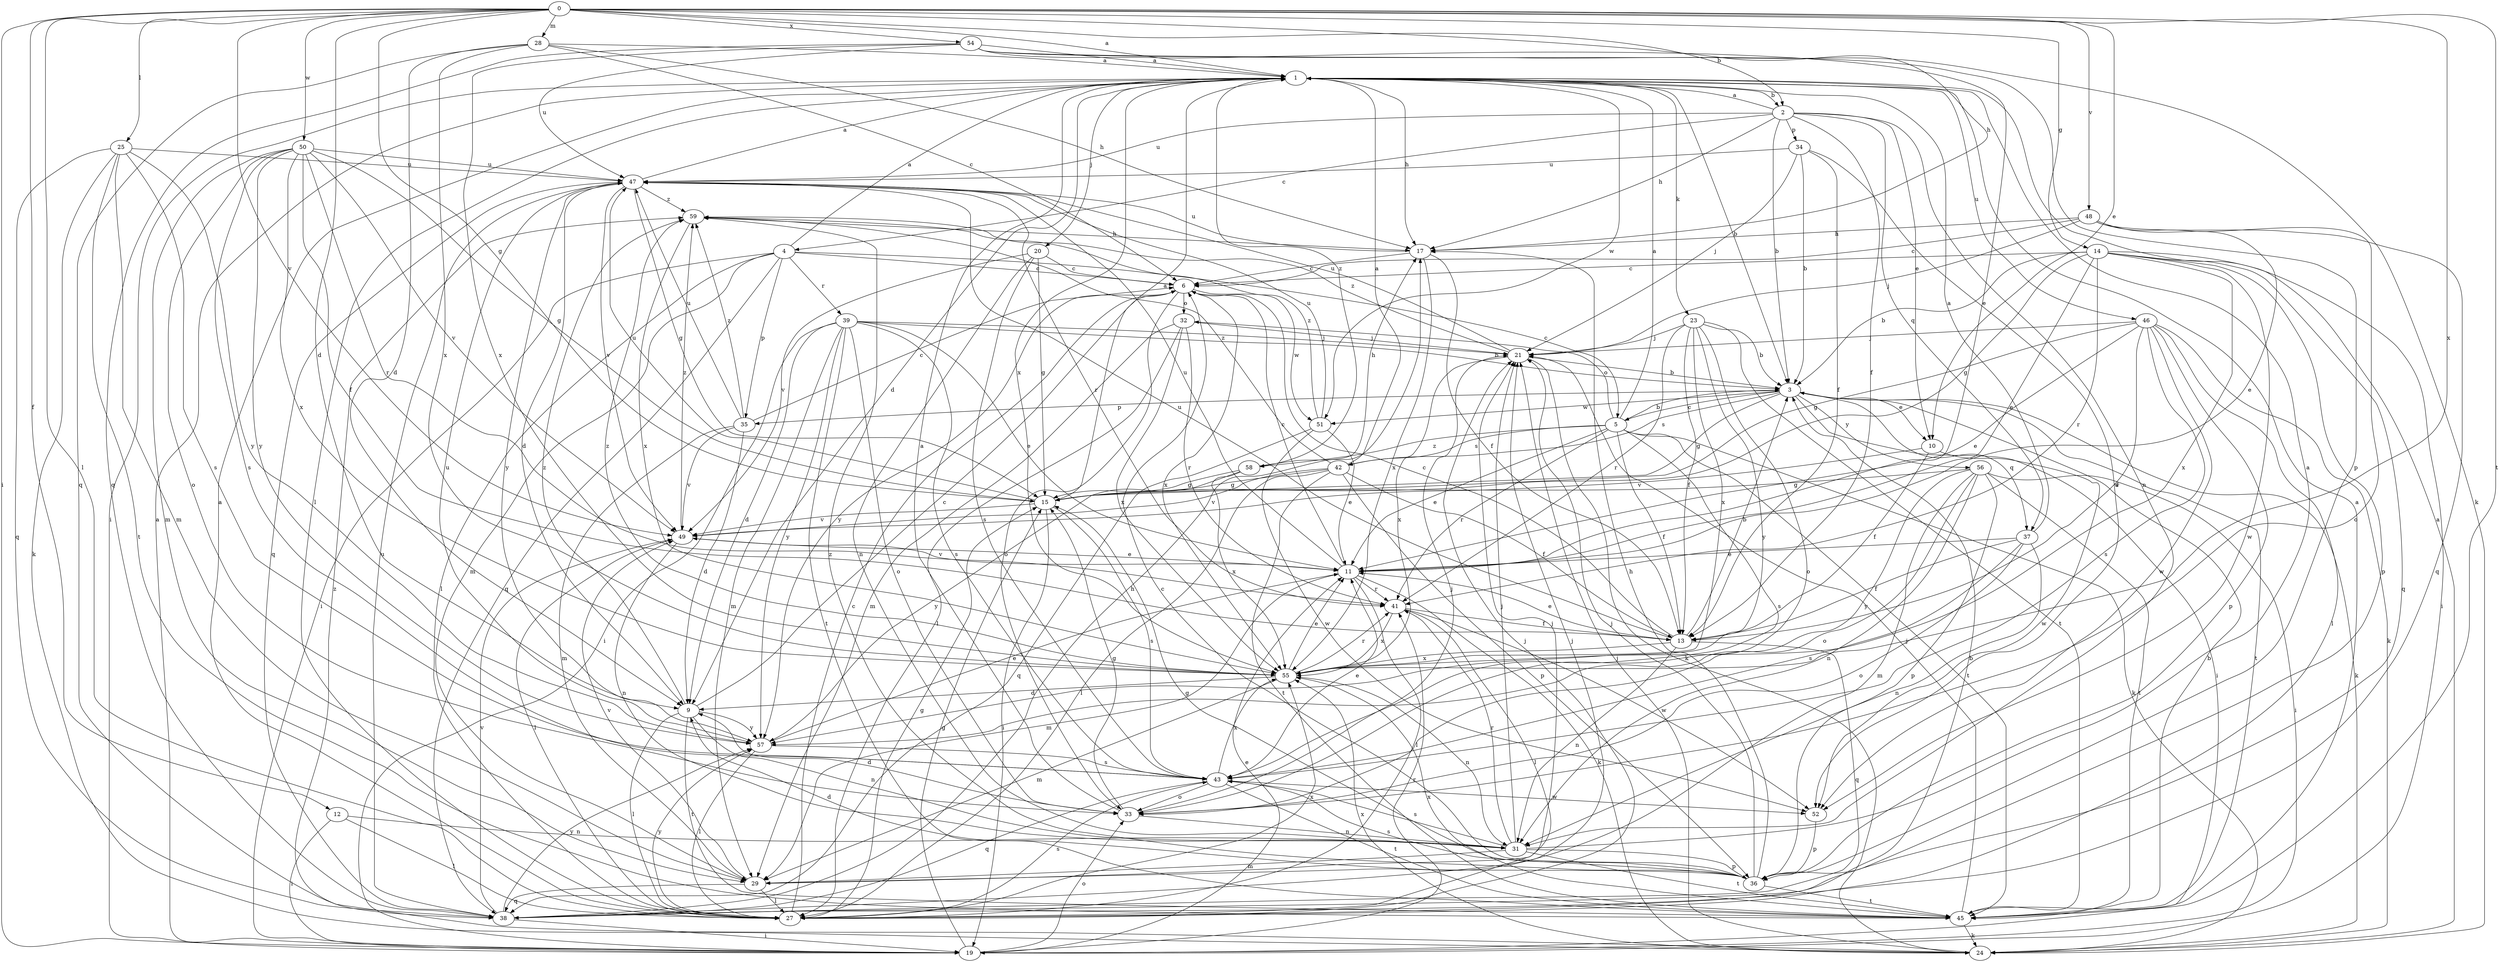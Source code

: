 strict digraph  {
0;
1;
2;
3;
4;
5;
6;
9;
10;
11;
12;
13;
14;
15;
17;
19;
20;
21;
23;
24;
25;
27;
28;
29;
31;
32;
33;
34;
35;
36;
37;
38;
39;
41;
42;
43;
45;
46;
47;
48;
49;
50;
51;
52;
54;
55;
56;
57;
58;
59;
0 -> 1  [label=a];
0 -> 2  [label=b];
0 -> 9  [label=d];
0 -> 10  [label=e];
0 -> 12  [label=f];
0 -> 14  [label=g];
0 -> 15  [label=g];
0 -> 17  [label=h];
0 -> 19  [label=i];
0 -> 25  [label=l];
0 -> 27  [label=l];
0 -> 28  [label=m];
0 -> 45  [label=t];
0 -> 48  [label=v];
0 -> 49  [label=v];
0 -> 50  [label=w];
0 -> 54  [label=x];
0 -> 55  [label=x];
1 -> 2  [label=b];
1 -> 3  [label=b];
1 -> 9  [label=d];
1 -> 17  [label=h];
1 -> 19  [label=i];
1 -> 20  [label=j];
1 -> 23  [label=k];
1 -> 27  [label=l];
1 -> 46  [label=u];
1 -> 51  [label=w];
1 -> 55  [label=x];
1 -> 58  [label=z];
2 -> 1  [label=a];
2 -> 3  [label=b];
2 -> 4  [label=c];
2 -> 10  [label=e];
2 -> 13  [label=f];
2 -> 17  [label=h];
2 -> 31  [label=n];
2 -> 34  [label=p];
2 -> 37  [label=q];
2 -> 47  [label=u];
3 -> 5  [label=c];
3 -> 10  [label=e];
3 -> 15  [label=g];
3 -> 19  [label=i];
3 -> 24  [label=k];
3 -> 35  [label=p];
3 -> 37  [label=q];
3 -> 42  [label=s];
3 -> 45  [label=t];
3 -> 51  [label=w];
3 -> 56  [label=y];
4 -> 1  [label=a];
4 -> 5  [label=c];
4 -> 6  [label=c];
4 -> 19  [label=i];
4 -> 27  [label=l];
4 -> 29  [label=m];
4 -> 35  [label=p];
4 -> 38  [label=q];
4 -> 39  [label=r];
5 -> 1  [label=a];
5 -> 3  [label=b];
5 -> 11  [label=e];
5 -> 13  [label=f];
5 -> 24  [label=k];
5 -> 32  [label=o];
5 -> 41  [label=r];
5 -> 42  [label=s];
5 -> 43  [label=s];
5 -> 45  [label=t];
5 -> 58  [label=z];
6 -> 32  [label=o];
6 -> 33  [label=o];
6 -> 51  [label=w];
6 -> 55  [label=x];
6 -> 57  [label=y];
9 -> 6  [label=c];
9 -> 27  [label=l];
9 -> 31  [label=n];
9 -> 45  [label=t];
9 -> 57  [label=y];
9 -> 59  [label=z];
10 -> 13  [label=f];
10 -> 49  [label=v];
10 -> 52  [label=w];
11 -> 6  [label=c];
11 -> 24  [label=k];
11 -> 27  [label=l];
11 -> 29  [label=m];
11 -> 41  [label=r];
11 -> 47  [label=u];
11 -> 49  [label=v];
12 -> 19  [label=i];
12 -> 27  [label=l];
12 -> 31  [label=n];
13 -> 3  [label=b];
13 -> 6  [label=c];
13 -> 11  [label=e];
13 -> 31  [label=n];
13 -> 38  [label=q];
13 -> 47  [label=u];
13 -> 55  [label=x];
14 -> 3  [label=b];
14 -> 6  [label=c];
14 -> 11  [label=e];
14 -> 15  [label=g];
14 -> 19  [label=i];
14 -> 36  [label=p];
14 -> 38  [label=q];
14 -> 41  [label=r];
14 -> 52  [label=w];
14 -> 55  [label=x];
15 -> 1  [label=a];
15 -> 19  [label=i];
15 -> 43  [label=s];
15 -> 47  [label=u];
15 -> 49  [label=v];
17 -> 6  [label=c];
17 -> 13  [label=f];
17 -> 47  [label=u];
17 -> 55  [label=x];
19 -> 1  [label=a];
19 -> 11  [label=e];
19 -> 15  [label=g];
19 -> 33  [label=o];
19 -> 41  [label=r];
20 -> 6  [label=c];
20 -> 15  [label=g];
20 -> 31  [label=n];
20 -> 43  [label=s];
20 -> 49  [label=v];
21 -> 3  [label=b];
21 -> 24  [label=k];
21 -> 47  [label=u];
21 -> 55  [label=x];
21 -> 59  [label=z];
23 -> 3  [label=b];
23 -> 13  [label=f];
23 -> 21  [label=j];
23 -> 33  [label=o];
23 -> 41  [label=r];
23 -> 45  [label=t];
23 -> 55  [label=x];
23 -> 57  [label=y];
24 -> 1  [label=a];
24 -> 21  [label=j];
24 -> 55  [label=x];
24 -> 59  [label=z];
25 -> 24  [label=k];
25 -> 29  [label=m];
25 -> 38  [label=q];
25 -> 43  [label=s];
25 -> 45  [label=t];
25 -> 47  [label=u];
25 -> 57  [label=y];
27 -> 1  [label=a];
27 -> 3  [label=b];
27 -> 6  [label=c];
27 -> 15  [label=g];
27 -> 21  [label=j];
27 -> 43  [label=s];
27 -> 55  [label=x];
27 -> 57  [label=y];
28 -> 1  [label=a];
28 -> 6  [label=c];
28 -> 9  [label=d];
28 -> 17  [label=h];
28 -> 38  [label=q];
28 -> 55  [label=x];
29 -> 21  [label=j];
29 -> 27  [label=l];
29 -> 38  [label=q];
29 -> 49  [label=v];
31 -> 1  [label=a];
31 -> 21  [label=j];
31 -> 29  [label=m];
31 -> 36  [label=p];
31 -> 41  [label=r];
31 -> 43  [label=s];
31 -> 45  [label=t];
32 -> 21  [label=j];
32 -> 27  [label=l];
32 -> 29  [label=m];
32 -> 41  [label=r];
32 -> 55  [label=x];
33 -> 1  [label=a];
33 -> 9  [label=d];
33 -> 15  [label=g];
33 -> 21  [label=j];
33 -> 31  [label=n];
34 -> 3  [label=b];
34 -> 13  [label=f];
34 -> 21  [label=j];
34 -> 47  [label=u];
34 -> 52  [label=w];
35 -> 6  [label=c];
35 -> 9  [label=d];
35 -> 29  [label=m];
35 -> 47  [label=u];
35 -> 49  [label=v];
35 -> 59  [label=z];
36 -> 6  [label=c];
36 -> 9  [label=d];
36 -> 15  [label=g];
36 -> 17  [label=h];
36 -> 21  [label=j];
36 -> 43  [label=s];
36 -> 45  [label=t];
36 -> 59  [label=z];
37 -> 1  [label=a];
37 -> 11  [label=e];
37 -> 13  [label=f];
37 -> 31  [label=n];
37 -> 33  [label=o];
37 -> 43  [label=s];
38 -> 17  [label=h];
38 -> 19  [label=i];
38 -> 21  [label=j];
38 -> 47  [label=u];
38 -> 49  [label=v];
38 -> 57  [label=y];
39 -> 3  [label=b];
39 -> 9  [label=d];
39 -> 11  [label=e];
39 -> 19  [label=i];
39 -> 21  [label=j];
39 -> 29  [label=m];
39 -> 33  [label=o];
39 -> 43  [label=s];
39 -> 45  [label=t];
39 -> 57  [label=y];
41 -> 13  [label=f];
41 -> 27  [label=l];
41 -> 52  [label=w];
41 -> 55  [label=x];
42 -> 1  [label=a];
42 -> 13  [label=f];
42 -> 15  [label=g];
42 -> 27  [label=l];
42 -> 36  [label=p];
42 -> 45  [label=t];
42 -> 49  [label=v];
42 -> 59  [label=z];
43 -> 11  [label=e];
43 -> 33  [label=o];
43 -> 38  [label=q];
43 -> 45  [label=t];
43 -> 52  [label=w];
43 -> 55  [label=x];
45 -> 1  [label=a];
45 -> 3  [label=b];
45 -> 21  [label=j];
45 -> 24  [label=k];
45 -> 55  [label=x];
46 -> 11  [label=e];
46 -> 13  [label=f];
46 -> 15  [label=g];
46 -> 21  [label=j];
46 -> 24  [label=k];
46 -> 27  [label=l];
46 -> 36  [label=p];
46 -> 43  [label=s];
46 -> 52  [label=w];
47 -> 1  [label=a];
47 -> 9  [label=d];
47 -> 15  [label=g];
47 -> 38  [label=q];
47 -> 41  [label=r];
47 -> 49  [label=v];
47 -> 57  [label=y];
47 -> 59  [label=z];
48 -> 6  [label=c];
48 -> 11  [label=e];
48 -> 17  [label=h];
48 -> 21  [label=j];
48 -> 33  [label=o];
48 -> 38  [label=q];
49 -> 11  [label=e];
49 -> 27  [label=l];
49 -> 31  [label=n];
49 -> 59  [label=z];
50 -> 13  [label=f];
50 -> 15  [label=g];
50 -> 29  [label=m];
50 -> 33  [label=o];
50 -> 41  [label=r];
50 -> 43  [label=s];
50 -> 47  [label=u];
50 -> 49  [label=v];
50 -> 55  [label=x];
50 -> 57  [label=y];
51 -> 11  [label=e];
51 -> 38  [label=q];
51 -> 47  [label=u];
51 -> 52  [label=w];
51 -> 59  [label=z];
52 -> 36  [label=p];
54 -> 1  [label=a];
54 -> 11  [label=e];
54 -> 24  [label=k];
54 -> 36  [label=p];
54 -> 38  [label=q];
54 -> 47  [label=u];
54 -> 55  [label=x];
55 -> 9  [label=d];
55 -> 11  [label=e];
55 -> 29  [label=m];
55 -> 31  [label=n];
55 -> 41  [label=r];
55 -> 59  [label=z];
56 -> 15  [label=g];
56 -> 19  [label=i];
56 -> 29  [label=m];
56 -> 31  [label=n];
56 -> 33  [label=o];
56 -> 36  [label=p];
56 -> 45  [label=t];
56 -> 57  [label=y];
57 -> 11  [label=e];
57 -> 27  [label=l];
57 -> 43  [label=s];
57 -> 47  [label=u];
58 -> 15  [label=g];
58 -> 17  [label=h];
58 -> 55  [label=x];
58 -> 57  [label=y];
59 -> 17  [label=h];
59 -> 55  [label=x];
}
